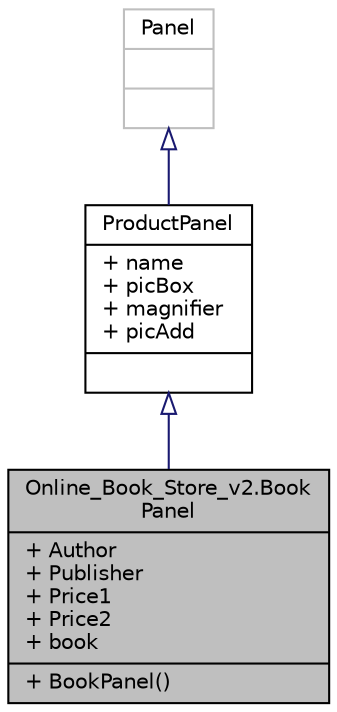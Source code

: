 digraph "Online_Book_Store_v2.BookPanel"
{
 // LATEX_PDF_SIZE
  edge [fontname="Helvetica",fontsize="10",labelfontname="Helvetica",labelfontsize="10"];
  node [fontname="Helvetica",fontsize="10",shape=record];
  Node1 [label="{Online_Book_Store_v2.Book\lPanel\n|+ Author\l+ Publisher\l+ Price1\l+ Price2\l+ book\l|+ BookPanel()\l}",height=0.2,width=0.4,color="black", fillcolor="grey75", style="filled", fontcolor="black",tooltip="inheritance product panel to book panel"];
  Node2 -> Node1 [dir="back",color="midnightblue",fontsize="10",style="solid",arrowtail="onormal"];
  Node2 [label="{ProductPanel\n|+ name\l+ picBox\l+ magnifier\l+ picAdd\l|}",height=0.2,width=0.4,color="black", fillcolor="white", style="filled",URL="$class_online___book___store__v2_1_1_product_panel.html",tooltip="Base panel"];
  Node3 -> Node2 [dir="back",color="midnightblue",fontsize="10",style="solid",arrowtail="onormal"];
  Node3 [label="{Panel\n||}",height=0.2,width=0.4,color="grey75", fillcolor="white", style="filled",tooltip=" "];
}
